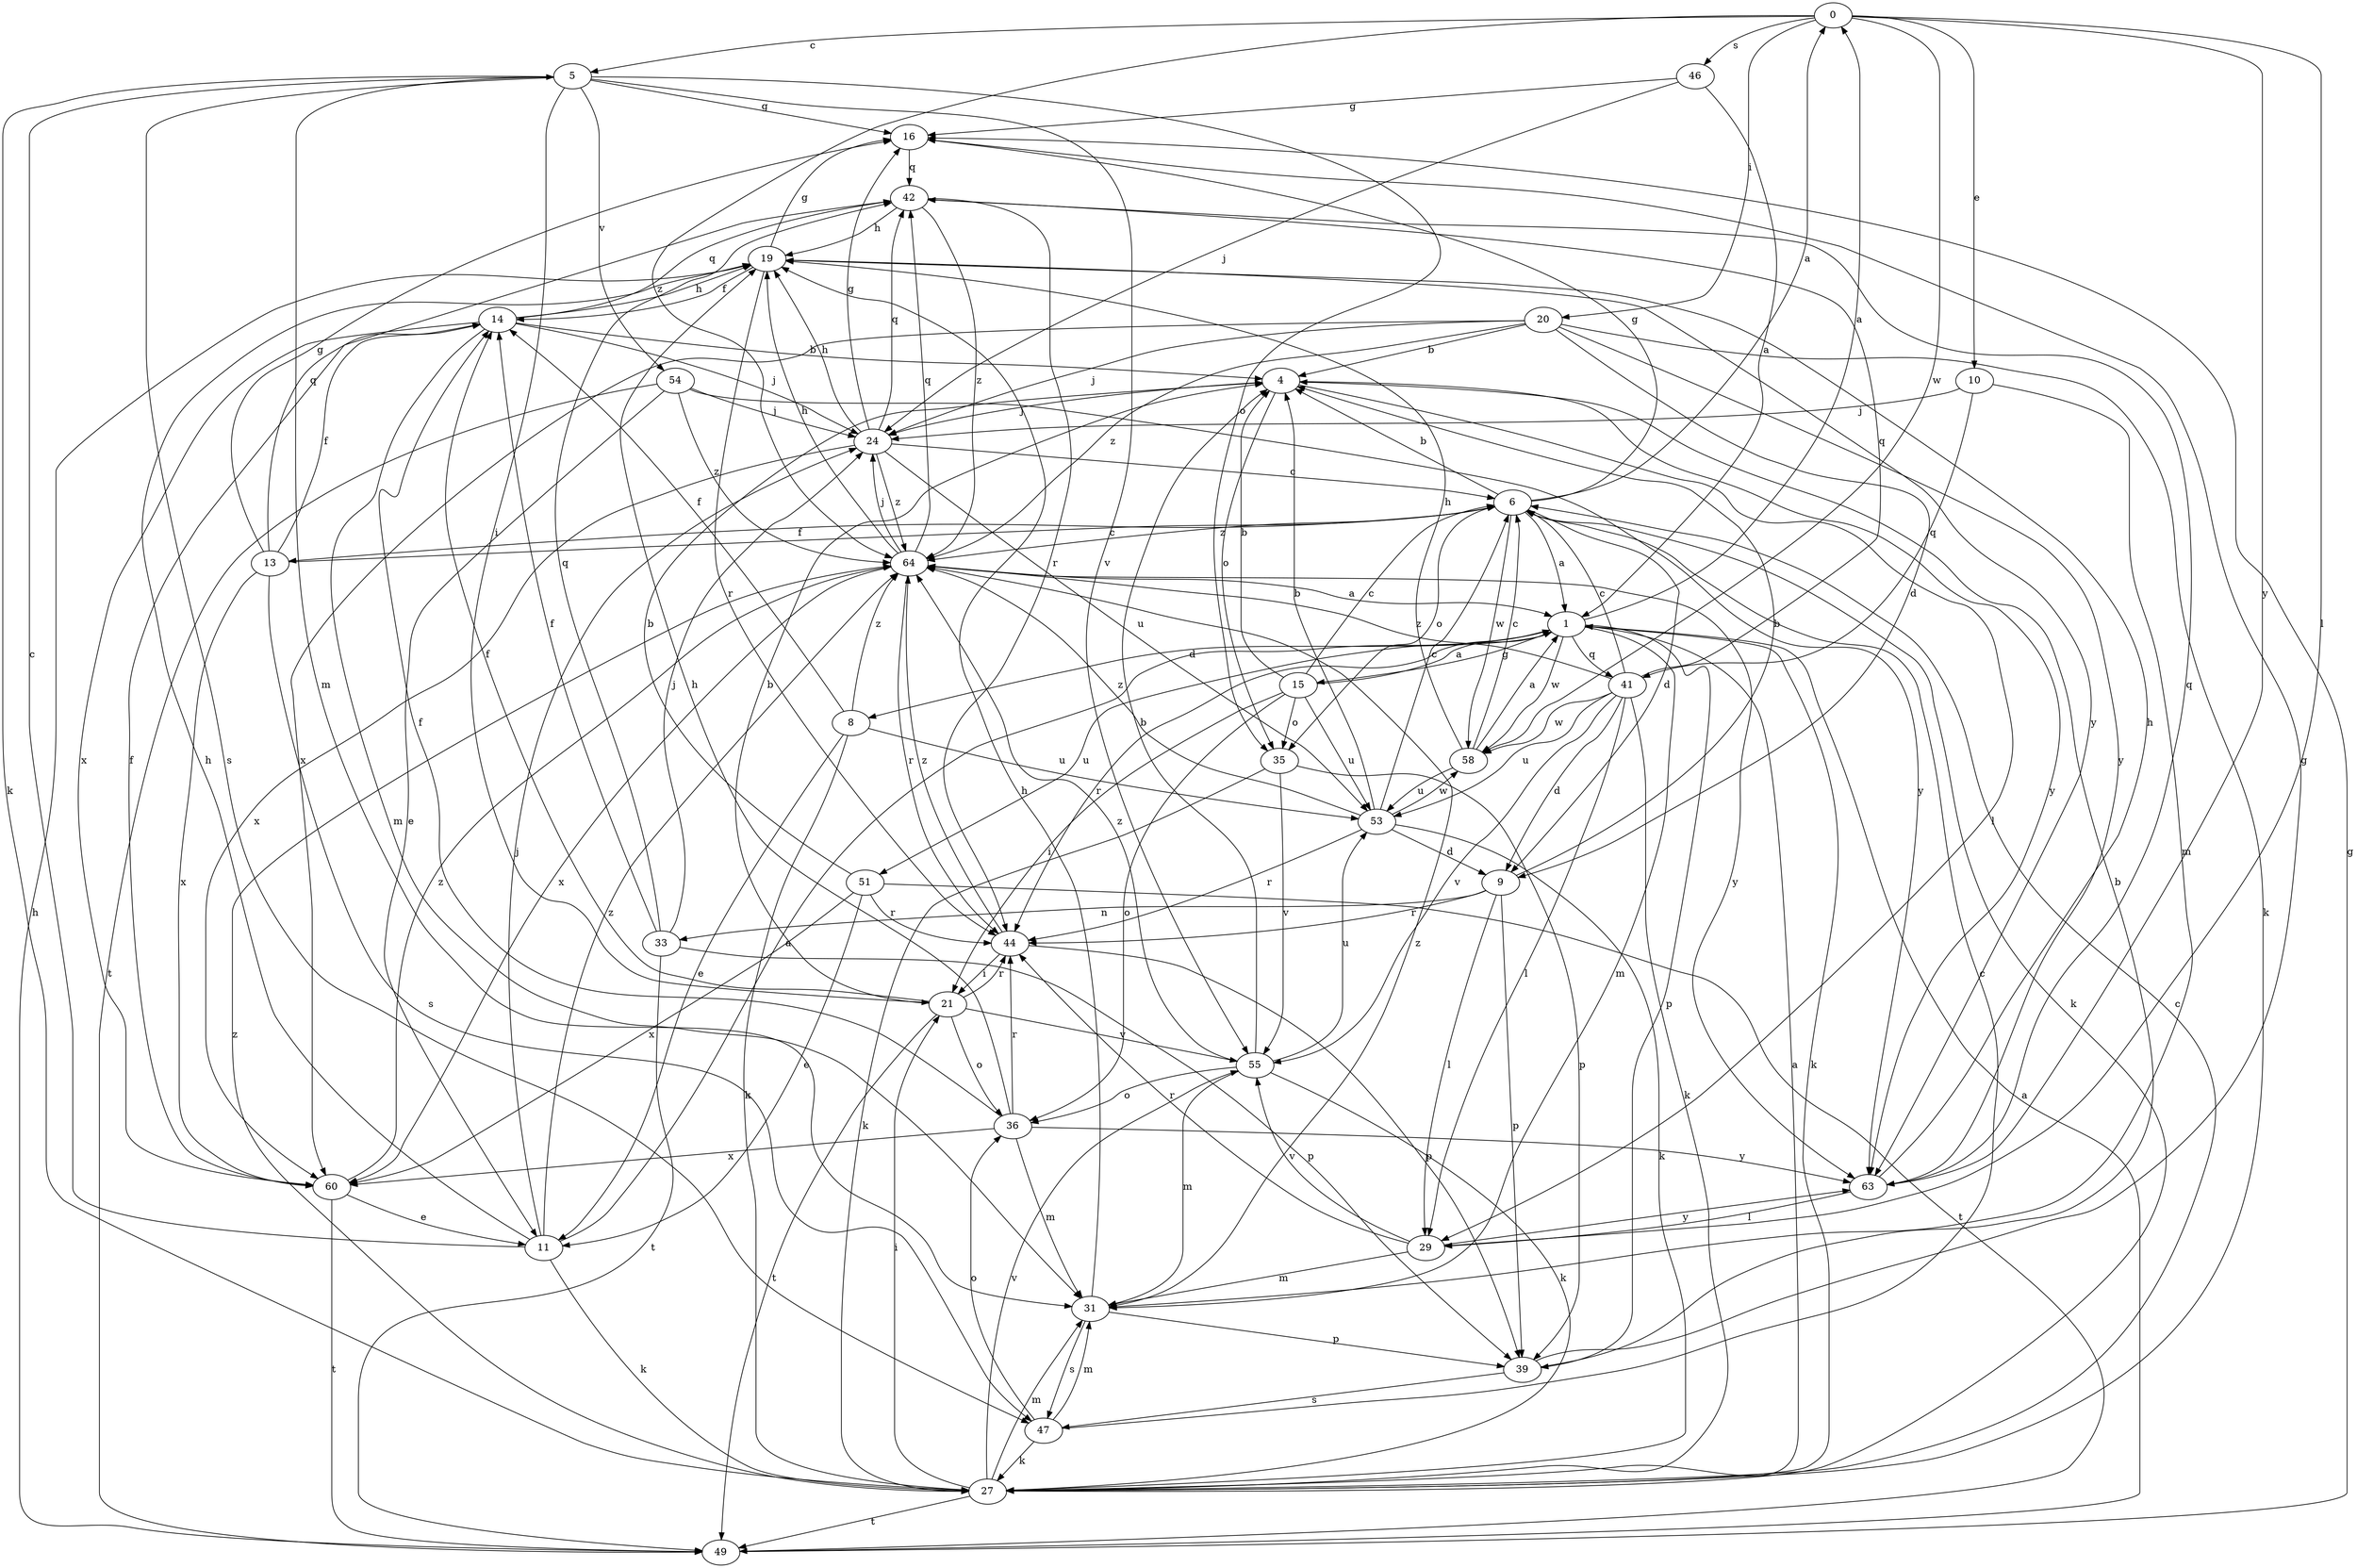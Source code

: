 strict digraph  {
0;
1;
4;
5;
6;
8;
9;
10;
11;
13;
14;
15;
16;
19;
20;
21;
24;
27;
29;
31;
33;
35;
36;
39;
41;
42;
44;
46;
47;
49;
51;
53;
54;
55;
58;
60;
63;
64;
0 -> 5  [label=c];
0 -> 10  [label=e];
0 -> 20  [label=i];
0 -> 29  [label=l];
0 -> 46  [label=s];
0 -> 58  [label=w];
0 -> 63  [label=y];
0 -> 64  [label=z];
1 -> 0  [label=a];
1 -> 8  [label=d];
1 -> 15  [label=g];
1 -> 27  [label=k];
1 -> 31  [label=m];
1 -> 39  [label=p];
1 -> 41  [label=q];
1 -> 44  [label=r];
1 -> 51  [label=u];
1 -> 58  [label=w];
4 -> 24  [label=j];
4 -> 29  [label=l];
4 -> 35  [label=o];
4 -> 63  [label=y];
5 -> 16  [label=g];
5 -> 21  [label=i];
5 -> 27  [label=k];
5 -> 31  [label=m];
5 -> 35  [label=o];
5 -> 47  [label=s];
5 -> 54  [label=v];
5 -> 55  [label=v];
6 -> 0  [label=a];
6 -> 1  [label=a];
6 -> 4  [label=b];
6 -> 9  [label=d];
6 -> 13  [label=f];
6 -> 16  [label=g];
6 -> 27  [label=k];
6 -> 35  [label=o];
6 -> 58  [label=w];
6 -> 64  [label=z];
8 -> 11  [label=e];
8 -> 14  [label=f];
8 -> 27  [label=k];
8 -> 53  [label=u];
8 -> 64  [label=z];
9 -> 4  [label=b];
9 -> 29  [label=l];
9 -> 33  [label=n];
9 -> 39  [label=p];
9 -> 44  [label=r];
10 -> 24  [label=j];
10 -> 31  [label=m];
10 -> 41  [label=q];
11 -> 1  [label=a];
11 -> 5  [label=c];
11 -> 19  [label=h];
11 -> 24  [label=j];
11 -> 27  [label=k];
11 -> 64  [label=z];
13 -> 6  [label=c];
13 -> 14  [label=f];
13 -> 16  [label=g];
13 -> 42  [label=q];
13 -> 47  [label=s];
13 -> 60  [label=x];
14 -> 4  [label=b];
14 -> 19  [label=h];
14 -> 24  [label=j];
14 -> 31  [label=m];
14 -> 42  [label=q];
14 -> 60  [label=x];
15 -> 1  [label=a];
15 -> 4  [label=b];
15 -> 6  [label=c];
15 -> 21  [label=i];
15 -> 35  [label=o];
15 -> 36  [label=o];
15 -> 53  [label=u];
16 -> 42  [label=q];
19 -> 14  [label=f];
19 -> 16  [label=g];
19 -> 44  [label=r];
19 -> 63  [label=y];
20 -> 4  [label=b];
20 -> 9  [label=d];
20 -> 24  [label=j];
20 -> 27  [label=k];
20 -> 60  [label=x];
20 -> 63  [label=y];
20 -> 64  [label=z];
21 -> 4  [label=b];
21 -> 14  [label=f];
21 -> 36  [label=o];
21 -> 44  [label=r];
21 -> 49  [label=t];
21 -> 55  [label=v];
24 -> 6  [label=c];
24 -> 16  [label=g];
24 -> 19  [label=h];
24 -> 42  [label=q];
24 -> 53  [label=u];
24 -> 60  [label=x];
24 -> 64  [label=z];
27 -> 1  [label=a];
27 -> 6  [label=c];
27 -> 21  [label=i];
27 -> 31  [label=m];
27 -> 49  [label=t];
27 -> 55  [label=v];
27 -> 64  [label=z];
29 -> 31  [label=m];
29 -> 44  [label=r];
29 -> 55  [label=v];
29 -> 63  [label=y];
31 -> 19  [label=h];
31 -> 39  [label=p];
31 -> 47  [label=s];
31 -> 64  [label=z];
33 -> 14  [label=f];
33 -> 24  [label=j];
33 -> 39  [label=p];
33 -> 42  [label=q];
33 -> 49  [label=t];
35 -> 27  [label=k];
35 -> 39  [label=p];
35 -> 55  [label=v];
36 -> 14  [label=f];
36 -> 19  [label=h];
36 -> 31  [label=m];
36 -> 44  [label=r];
36 -> 60  [label=x];
36 -> 63  [label=y];
39 -> 4  [label=b];
39 -> 16  [label=g];
39 -> 47  [label=s];
41 -> 6  [label=c];
41 -> 9  [label=d];
41 -> 27  [label=k];
41 -> 29  [label=l];
41 -> 42  [label=q];
41 -> 53  [label=u];
41 -> 55  [label=v];
41 -> 58  [label=w];
41 -> 64  [label=z];
42 -> 19  [label=h];
42 -> 44  [label=r];
42 -> 64  [label=z];
44 -> 21  [label=i];
44 -> 39  [label=p];
44 -> 64  [label=z];
46 -> 1  [label=a];
46 -> 16  [label=g];
46 -> 24  [label=j];
47 -> 6  [label=c];
47 -> 27  [label=k];
47 -> 31  [label=m];
47 -> 36  [label=o];
49 -> 1  [label=a];
49 -> 16  [label=g];
49 -> 19  [label=h];
51 -> 4  [label=b];
51 -> 11  [label=e];
51 -> 44  [label=r];
51 -> 49  [label=t];
51 -> 60  [label=x];
53 -> 4  [label=b];
53 -> 6  [label=c];
53 -> 9  [label=d];
53 -> 27  [label=k];
53 -> 44  [label=r];
53 -> 58  [label=w];
53 -> 64  [label=z];
54 -> 11  [label=e];
54 -> 24  [label=j];
54 -> 49  [label=t];
54 -> 63  [label=y];
54 -> 64  [label=z];
55 -> 4  [label=b];
55 -> 27  [label=k];
55 -> 31  [label=m];
55 -> 36  [label=o];
55 -> 53  [label=u];
55 -> 64  [label=z];
58 -> 1  [label=a];
58 -> 6  [label=c];
58 -> 19  [label=h];
58 -> 53  [label=u];
60 -> 11  [label=e];
60 -> 14  [label=f];
60 -> 49  [label=t];
60 -> 64  [label=z];
63 -> 19  [label=h];
63 -> 29  [label=l];
63 -> 42  [label=q];
64 -> 1  [label=a];
64 -> 19  [label=h];
64 -> 24  [label=j];
64 -> 42  [label=q];
64 -> 44  [label=r];
64 -> 60  [label=x];
64 -> 63  [label=y];
}
